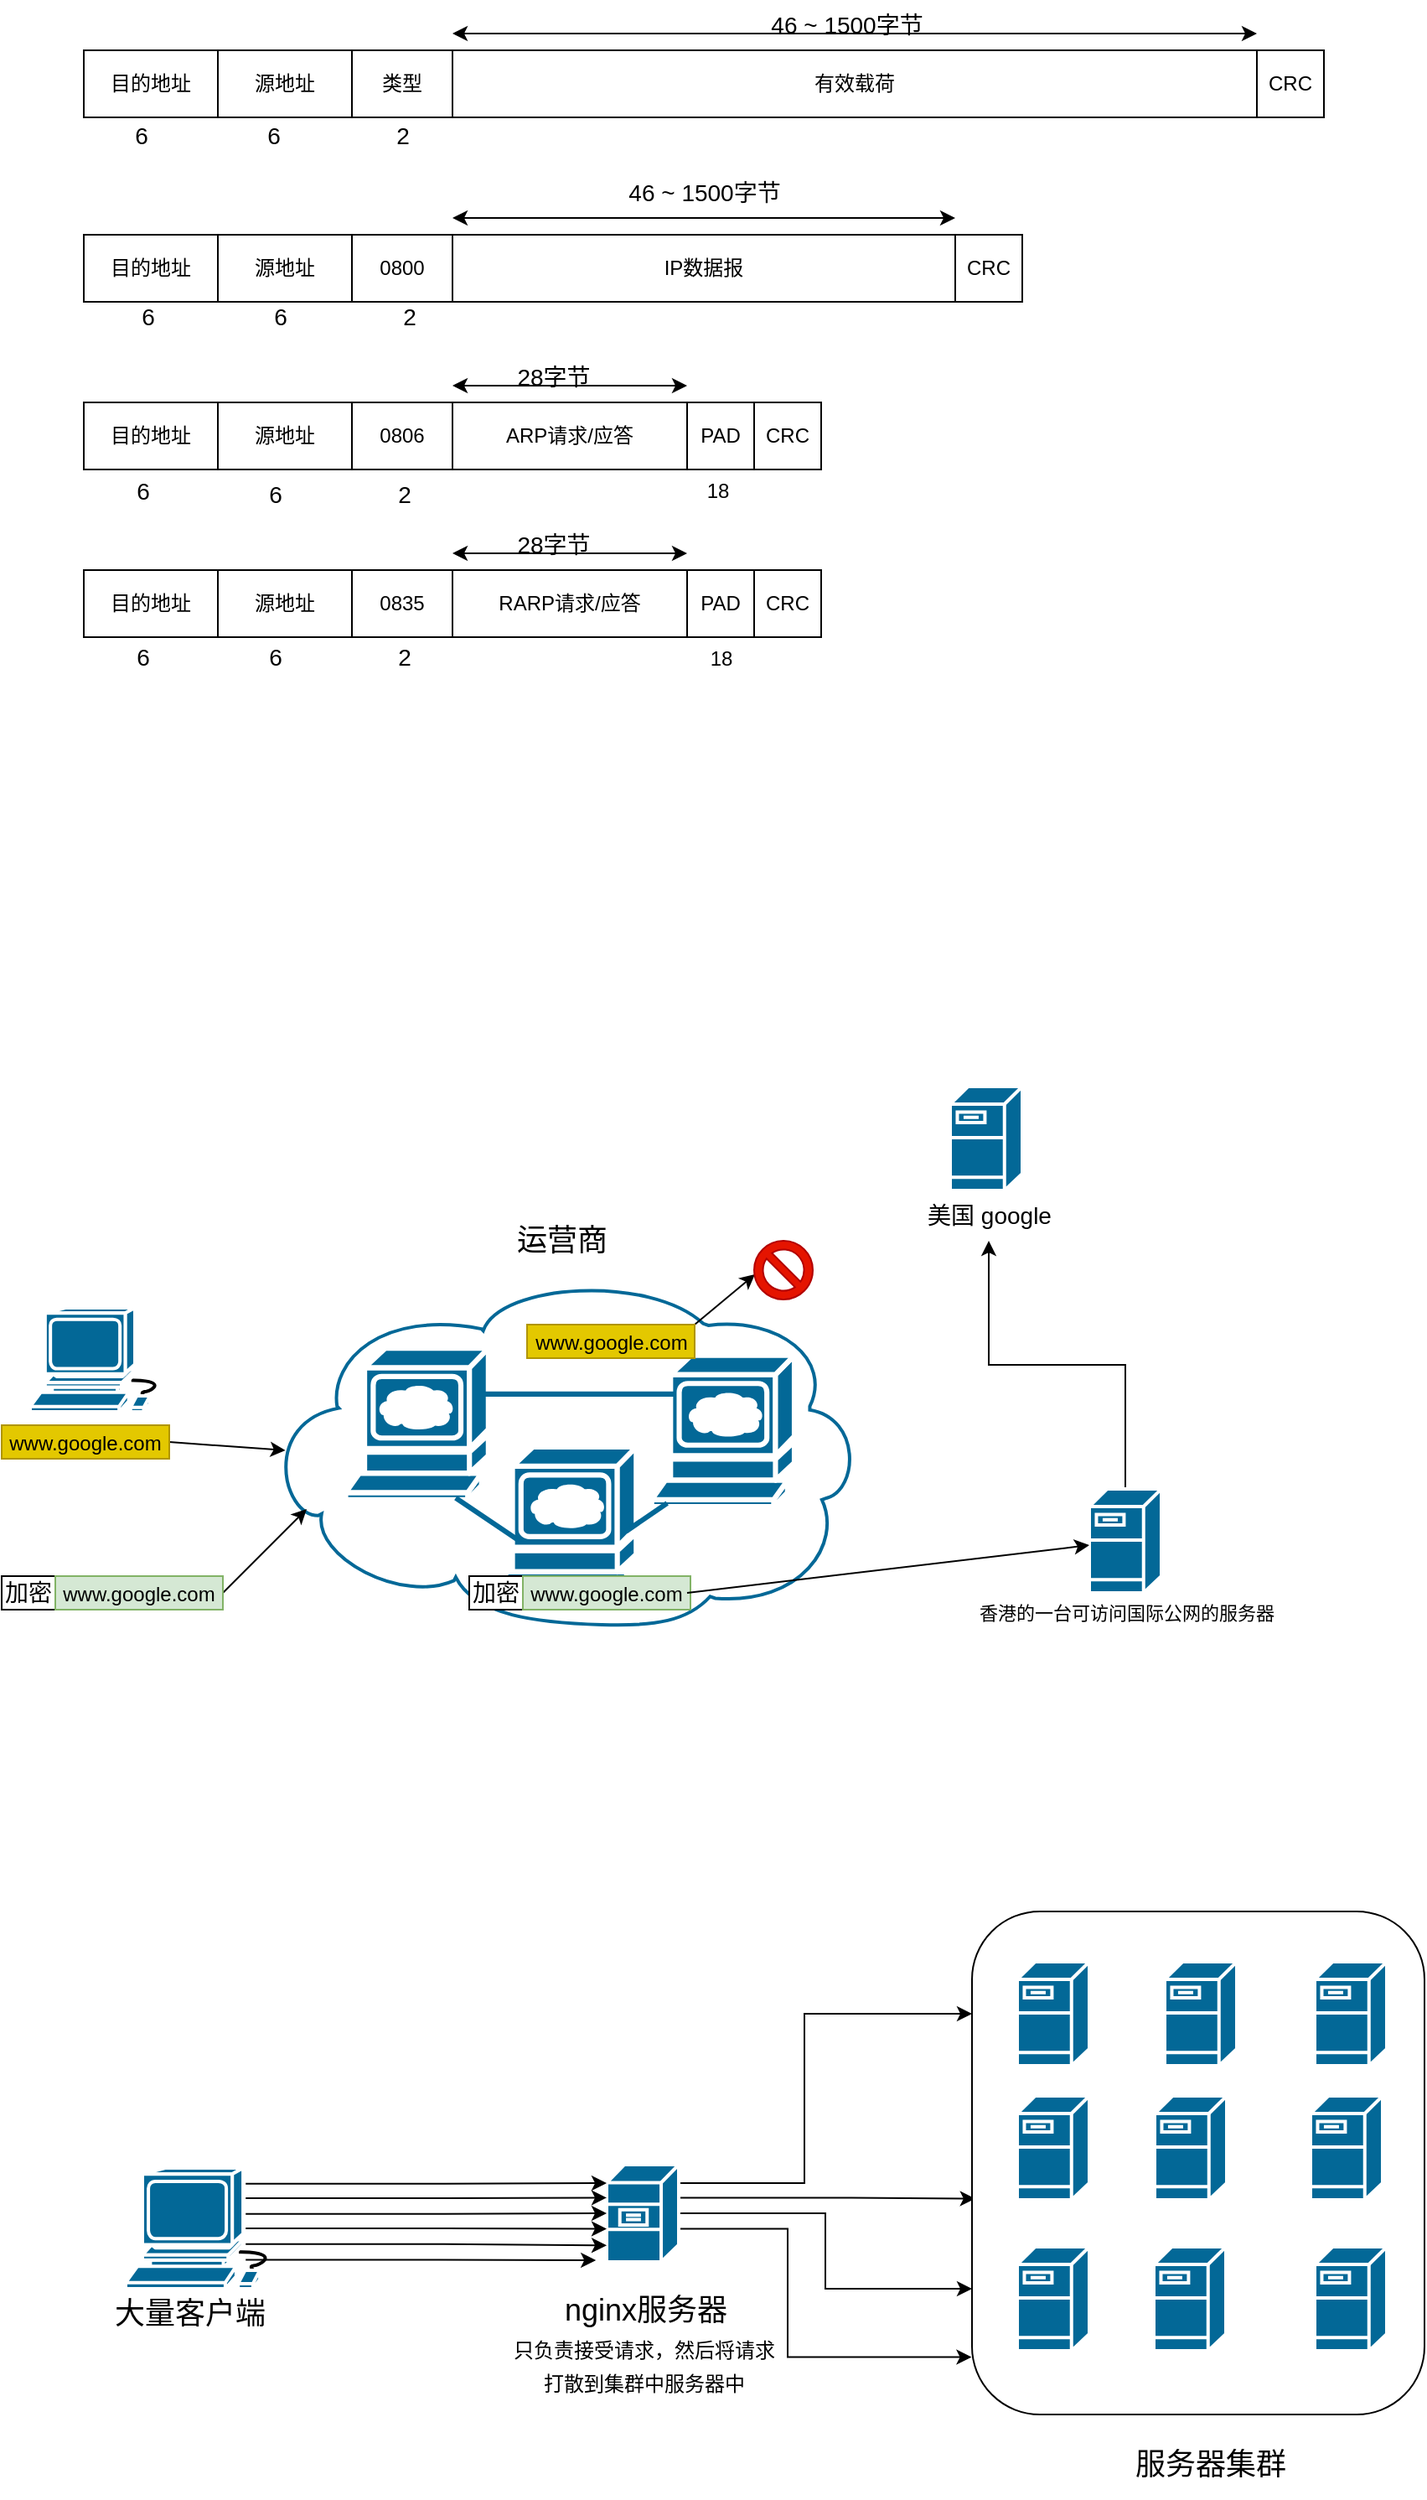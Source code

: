 <mxfile version="20.8.16" type="device"><diagram name="第 1 页" id="Z9o6aQY8eOLVkcMB6kiv"><mxGraphModel dx="1036" dy="614" grid="0" gridSize="10" guides="1" tooltips="1" connect="1" arrows="1" fold="1" page="1" pageScale="1" pageWidth="2339" pageHeight="3300" math="0" shadow="0"><root><mxCell id="0"/><mxCell id="1" parent="0"/><mxCell id="SCBMimTCrXio2eKj9Mgw-1" value="有效载荷" style="rounded=0;whiteSpace=wrap;html=1;" parent="1" vertex="1"><mxGeometry x="380" y="280" width="480" height="40" as="geometry"/></mxCell><mxCell id="SCBMimTCrXio2eKj9Mgw-2" value="类型" style="rounded=0;whiteSpace=wrap;html=1;" parent="1" vertex="1"><mxGeometry x="320" y="280" width="60" height="40" as="geometry"/></mxCell><mxCell id="SCBMimTCrXio2eKj9Mgw-3" value="源地址" style="rounded=0;whiteSpace=wrap;html=1;" parent="1" vertex="1"><mxGeometry x="240" y="280" width="80" height="40" as="geometry"/></mxCell><mxCell id="SCBMimTCrXio2eKj9Mgw-4" value="目的地址" style="rounded=0;whiteSpace=wrap;html=1;" parent="1" vertex="1"><mxGeometry x="160" y="280" width="80" height="40" as="geometry"/></mxCell><mxCell id="SCBMimTCrXio2eKj9Mgw-6" value="CRC" style="rounded=0;whiteSpace=wrap;html=1;" parent="1" vertex="1"><mxGeometry x="860" y="280" width="40" height="40" as="geometry"/></mxCell><mxCell id="SCBMimTCrXio2eKj9Mgw-8" value="IP数据报" style="rounded=0;whiteSpace=wrap;html=1;" parent="1" vertex="1"><mxGeometry x="380" y="390" width="300" height="40" as="geometry"/></mxCell><mxCell id="SCBMimTCrXio2eKj9Mgw-9" value="0800" style="rounded=0;whiteSpace=wrap;html=1;" parent="1" vertex="1"><mxGeometry x="320" y="390" width="60" height="40" as="geometry"/></mxCell><mxCell id="SCBMimTCrXio2eKj9Mgw-10" value="源地址" style="rounded=0;whiteSpace=wrap;html=1;" parent="1" vertex="1"><mxGeometry x="240" y="390" width="80" height="40" as="geometry"/></mxCell><mxCell id="SCBMimTCrXio2eKj9Mgw-11" value="目的地址" style="rounded=0;whiteSpace=wrap;html=1;" parent="1" vertex="1"><mxGeometry x="160" y="390" width="80" height="40" as="geometry"/></mxCell><mxCell id="SCBMimTCrXio2eKj9Mgw-12" value="CRC" style="rounded=0;whiteSpace=wrap;html=1;" parent="1" vertex="1"><mxGeometry x="680" y="390" width="40" height="40" as="geometry"/></mxCell><mxCell id="SCBMimTCrXio2eKj9Mgw-13" value="ARP请求/应答" style="rounded=0;whiteSpace=wrap;html=1;" parent="1" vertex="1"><mxGeometry x="380" y="490" width="140" height="40" as="geometry"/></mxCell><mxCell id="SCBMimTCrXio2eKj9Mgw-14" value="0806" style="rounded=0;whiteSpace=wrap;html=1;" parent="1" vertex="1"><mxGeometry x="320" y="490" width="60" height="40" as="geometry"/></mxCell><mxCell id="SCBMimTCrXio2eKj9Mgw-15" value="源地址" style="rounded=0;whiteSpace=wrap;html=1;" parent="1" vertex="1"><mxGeometry x="240" y="490" width="80" height="40" as="geometry"/></mxCell><mxCell id="SCBMimTCrXio2eKj9Mgw-16" value="目的地址" style="rounded=0;whiteSpace=wrap;html=1;" parent="1" vertex="1"><mxGeometry x="160" y="490" width="80" height="40" as="geometry"/></mxCell><mxCell id="SCBMimTCrXio2eKj9Mgw-17" value="PAD" style="rounded=0;whiteSpace=wrap;html=1;" parent="1" vertex="1"><mxGeometry x="520" y="490" width="40" height="40" as="geometry"/></mxCell><mxCell id="SCBMimTCrXio2eKj9Mgw-19" value="RARP请求/应答" style="rounded=0;whiteSpace=wrap;html=1;" parent="1" vertex="1"><mxGeometry x="380" y="590" width="140" height="40" as="geometry"/></mxCell><mxCell id="SCBMimTCrXio2eKj9Mgw-20" value="0835" style="rounded=0;whiteSpace=wrap;html=1;" parent="1" vertex="1"><mxGeometry x="320" y="590" width="60" height="40" as="geometry"/></mxCell><mxCell id="SCBMimTCrXio2eKj9Mgw-21" value="源地址" style="rounded=0;whiteSpace=wrap;html=1;" parent="1" vertex="1"><mxGeometry x="240" y="590" width="80" height="40" as="geometry"/></mxCell><mxCell id="SCBMimTCrXio2eKj9Mgw-22" value="目的地址" style="rounded=0;whiteSpace=wrap;html=1;" parent="1" vertex="1"><mxGeometry x="160" y="590" width="80" height="40" as="geometry"/></mxCell><mxCell id="SCBMimTCrXio2eKj9Mgw-23" value="PAD" style="rounded=0;whiteSpace=wrap;html=1;" parent="1" vertex="1"><mxGeometry x="520" y="590" width="40" height="40" as="geometry"/></mxCell><mxCell id="SCBMimTCrXio2eKj9Mgw-25" value="" style="endArrow=classic;startArrow=classic;html=1;rounded=0;" parent="1" edge="1"><mxGeometry width="50" height="50" relative="1" as="geometry"><mxPoint x="380" y="270" as="sourcePoint"/><mxPoint x="860" y="270" as="targetPoint"/></mxGeometry></mxCell><mxCell id="SCBMimTCrXio2eKj9Mgw-26" value="&lt;font style=&quot;font-size: 14px;&quot;&gt;46 ~ 1500字节&lt;/font&gt;" style="text;html=1;align=center;verticalAlign=middle;resizable=0;points=[];autosize=1;strokeColor=none;fillColor=none;" parent="1" vertex="1"><mxGeometry x="560" y="250" width="110" height="30" as="geometry"/></mxCell><mxCell id="SCBMimTCrXio2eKj9Mgw-28" value="" style="endArrow=classic;startArrow=classic;html=1;rounded=0;" parent="1" edge="1"><mxGeometry width="50" height="50" relative="1" as="geometry"><mxPoint x="380" y="380" as="sourcePoint"/><mxPoint x="680" y="380" as="targetPoint"/></mxGeometry></mxCell><mxCell id="SCBMimTCrXio2eKj9Mgw-29" value="&lt;font style=&quot;font-size: 14px;&quot;&gt;46 ~ 1500字节&lt;/font&gt;" style="text;html=1;align=center;verticalAlign=middle;resizable=0;points=[];autosize=1;strokeColor=none;fillColor=none;" parent="1" vertex="1"><mxGeometry x="475" y="350" width="110" height="30" as="geometry"/></mxCell><mxCell id="SCBMimTCrXio2eKj9Mgw-32" value="" style="endArrow=classic;startArrow=classic;html=1;rounded=0;" parent="1" edge="1"><mxGeometry width="50" height="50" relative="1" as="geometry"><mxPoint x="380" y="480" as="sourcePoint"/><mxPoint x="520" y="480" as="targetPoint"/></mxGeometry></mxCell><mxCell id="SCBMimTCrXio2eKj9Mgw-33" value="28字节" style="text;html=1;align=center;verticalAlign=middle;resizable=0;points=[];autosize=1;strokeColor=none;fillColor=none;fontSize=14;" parent="1" vertex="1"><mxGeometry x="405" y="460" width="70" height="30" as="geometry"/></mxCell><mxCell id="SCBMimTCrXio2eKj9Mgw-34" value="28字节" style="text;html=1;align=center;verticalAlign=middle;resizable=0;points=[];autosize=1;strokeColor=none;fillColor=none;fontSize=14;" parent="1" vertex="1"><mxGeometry x="405" y="560" width="70" height="30" as="geometry"/></mxCell><mxCell id="SCBMimTCrXio2eKj9Mgw-35" value="" style="endArrow=classic;startArrow=classic;html=1;rounded=0;" parent="1" edge="1"><mxGeometry width="50" height="50" relative="1" as="geometry"><mxPoint x="380" y="580" as="sourcePoint"/><mxPoint x="520" y="580" as="targetPoint"/></mxGeometry></mxCell><mxCell id="SCBMimTCrXio2eKj9Mgw-37" value="6" style="text;html=1;align=center;verticalAlign=middle;resizable=0;points=[];autosize=1;strokeColor=none;fillColor=none;fontSize=14;" parent="1" vertex="1"><mxGeometry x="181" y="316" width="26" height="29" as="geometry"/></mxCell><mxCell id="SCBMimTCrXio2eKj9Mgw-38" value="6" style="text;html=1;align=center;verticalAlign=middle;resizable=0;points=[];autosize=1;strokeColor=none;fillColor=none;fontSize=14;" parent="1" vertex="1"><mxGeometry x="260" y="316" width="26" height="29" as="geometry"/></mxCell><mxCell id="SCBMimTCrXio2eKj9Mgw-39" value="2" style="text;html=1;align=center;verticalAlign=middle;resizable=0;points=[];autosize=1;strokeColor=none;fillColor=none;fontSize=14;" parent="1" vertex="1"><mxGeometry x="337" y="316" width="26" height="29" as="geometry"/></mxCell><mxCell id="-EjaZ3KhyoKEthxYGbm1-1" value="18" style="text;html=1;align=center;verticalAlign=middle;resizable=0;points=[];autosize=1;strokeColor=none;fillColor=none;" parent="1" vertex="1"><mxGeometry x="522" y="530" width="31" height="26" as="geometry"/></mxCell><mxCell id="-EjaZ3KhyoKEthxYGbm1-2" value="18" style="text;html=1;align=center;verticalAlign=middle;resizable=0;points=[];autosize=1;strokeColor=none;fillColor=none;" parent="1" vertex="1"><mxGeometry x="524.5" y="630" width="31" height="26" as="geometry"/></mxCell><mxCell id="-EjaZ3KhyoKEthxYGbm1-3" value="6" style="text;html=1;align=center;verticalAlign=middle;resizable=0;points=[];autosize=1;strokeColor=none;fillColor=none;fontSize=14;" parent="1" vertex="1"><mxGeometry x="185" y="424" width="26" height="29" as="geometry"/></mxCell><mxCell id="-EjaZ3KhyoKEthxYGbm1-4" value="6" style="text;html=1;align=center;verticalAlign=middle;resizable=0;points=[];autosize=1;strokeColor=none;fillColor=none;fontSize=14;" parent="1" vertex="1"><mxGeometry x="264" y="424" width="26" height="29" as="geometry"/></mxCell><mxCell id="-EjaZ3KhyoKEthxYGbm1-5" value="2" style="text;html=1;align=center;verticalAlign=middle;resizable=0;points=[];autosize=1;strokeColor=none;fillColor=none;fontSize=14;" parent="1" vertex="1"><mxGeometry x="341" y="424" width="26" height="29" as="geometry"/></mxCell><mxCell id="-EjaZ3KhyoKEthxYGbm1-6" value="6" style="text;html=1;align=center;verticalAlign=middle;resizable=0;points=[];autosize=1;strokeColor=none;fillColor=none;fontSize=14;" parent="1" vertex="1"><mxGeometry x="182" y="528.5" width="26" height="29" as="geometry"/></mxCell><mxCell id="-EjaZ3KhyoKEthxYGbm1-7" value="6" style="text;html=1;align=center;verticalAlign=middle;resizable=0;points=[];autosize=1;strokeColor=none;fillColor=none;fontSize=14;" parent="1" vertex="1"><mxGeometry x="261" y="530" width="26" height="29" as="geometry"/></mxCell><mxCell id="-EjaZ3KhyoKEthxYGbm1-8" value="2" style="text;html=1;align=center;verticalAlign=middle;resizable=0;points=[];autosize=1;strokeColor=none;fillColor=none;fontSize=14;" parent="1" vertex="1"><mxGeometry x="338" y="530" width="26" height="29" as="geometry"/></mxCell><mxCell id="-EjaZ3KhyoKEthxYGbm1-9" value="6" style="text;html=1;align=center;verticalAlign=middle;resizable=0;points=[];autosize=1;strokeColor=none;fillColor=none;fontSize=14;" parent="1" vertex="1"><mxGeometry x="182" y="627" width="26" height="29" as="geometry"/></mxCell><mxCell id="-EjaZ3KhyoKEthxYGbm1-10" value="6" style="text;html=1;align=center;verticalAlign=middle;resizable=0;points=[];autosize=1;strokeColor=none;fillColor=none;fontSize=14;" parent="1" vertex="1"><mxGeometry x="261" y="627" width="26" height="29" as="geometry"/></mxCell><mxCell id="-EjaZ3KhyoKEthxYGbm1-11" value="2" style="text;html=1;align=center;verticalAlign=middle;resizable=0;points=[];autosize=1;strokeColor=none;fillColor=none;fontSize=14;" parent="1" vertex="1"><mxGeometry x="338" y="627" width="26" height="29" as="geometry"/></mxCell><mxCell id="-EjaZ3KhyoKEthxYGbm1-12" value="CRC" style="rounded=0;whiteSpace=wrap;html=1;" parent="1" vertex="1"><mxGeometry x="560" y="490" width="40" height="40" as="geometry"/></mxCell><mxCell id="-EjaZ3KhyoKEthxYGbm1-13" value="CRC" style="rounded=0;whiteSpace=wrap;html=1;" parent="1" vertex="1"><mxGeometry x="560" y="590" width="40" height="40" as="geometry"/></mxCell><mxCell id="uBMdAN6YYe4qXtPdTNmg-26" style="edgeStyle=orthogonalEdgeStyle;rounded=0;orthogonalLoop=1;jettySize=auto;html=1;exitX=0.5;exitY=0;exitDx=0;exitDy=0;exitPerimeter=0;fontSize=12;" edge="1" parent="1" source="uBMdAN6YYe4qXtPdTNmg-1" target="uBMdAN6YYe4qXtPdTNmg-11"><mxGeometry relative="1" as="geometry"/></mxCell><mxCell id="uBMdAN6YYe4qXtPdTNmg-1" value="" style="shape=mxgraph.cisco.servers.fileserver;sketch=0;html=1;pointerEvents=1;dashed=0;fillColor=#036897;strokeColor=#ffffff;strokeWidth=2;verticalLabelPosition=bottom;verticalAlign=top;align=center;outlineConnect=0;" vertex="1" parent="1"><mxGeometry x="760" y="1138" width="43" height="62" as="geometry"/></mxCell><mxCell id="uBMdAN6YYe4qXtPdTNmg-3" value="" style="shape=mxgraph.cisco.computers_and_peripherals.workstation;sketch=0;html=1;pointerEvents=1;dashed=0;fillColor=#036897;strokeColor=#ffffff;strokeWidth=2;verticalLabelPosition=bottom;verticalAlign=top;align=center;outlineConnect=0;" vertex="1" parent="1"><mxGeometry x="128" y="1030" width="83" height="62" as="geometry"/></mxCell><mxCell id="uBMdAN6YYe4qXtPdTNmg-4" value="" style="shape=mxgraph.cisco.storage.web_cluster;sketch=0;html=1;pointerEvents=1;dashed=0;fillColor=#036897;strokeColor=#ffffff;strokeWidth=2;verticalLabelPosition=bottom;verticalAlign=top;align=center;outlineConnect=0;" vertex="1" parent="1"><mxGeometry x="266" y="1010" width="358" height="210" as="geometry"/></mxCell><mxCell id="uBMdAN6YYe4qXtPdTNmg-5" value="&lt;font style=&quot;font-size: 18px;&quot;&gt;运营商&lt;/font&gt;" style="text;html=1;align=center;verticalAlign=middle;resizable=0;points=[];autosize=1;strokeColor=none;fillColor=none;" vertex="1" parent="1"><mxGeometry x="405" y="970" width="80" height="40" as="geometry"/></mxCell><mxCell id="uBMdAN6YYe4qXtPdTNmg-6" value="&lt;font style=&quot;font-size: 11px;&quot;&gt;香港的一台可访问国际公网的服务器&lt;/font&gt;" style="text;html=1;align=center;verticalAlign=middle;resizable=0;points=[];autosize=1;strokeColor=none;fillColor=none;fontSize=18;" vertex="1" parent="1"><mxGeometry x="681.5" y="1190" width="200" height="40" as="geometry"/></mxCell><mxCell id="uBMdAN6YYe4qXtPdTNmg-8" value="" style="endArrow=classic;html=1;rounded=0;fontSize=11;" edge="1" parent="1"><mxGeometry width="50" height="50" relative="1" as="geometry"><mxPoint x="243" y="1200" as="sourcePoint"/><mxPoint x="293" y="1150" as="targetPoint"/></mxGeometry></mxCell><mxCell id="uBMdAN6YYe4qXtPdTNmg-9" value="" style="endArrow=classic;html=1;rounded=0;fontSize=11;entryX=0.04;entryY=0.5;entryDx=0;entryDy=0;entryPerimeter=0;" edge="1" parent="1" target="uBMdAN6YYe4qXtPdTNmg-4"><mxGeometry width="50" height="50" relative="1" as="geometry"><mxPoint x="211" y="1110" as="sourcePoint"/><mxPoint x="261" y="1060" as="targetPoint"/><Array as="points"/></mxGeometry></mxCell><mxCell id="uBMdAN6YYe4qXtPdTNmg-10" value="" style="shape=mxgraph.cisco.servers.fileserver;sketch=0;html=1;pointerEvents=1;dashed=0;fillColor=#036897;strokeColor=#ffffff;strokeWidth=2;verticalLabelPosition=bottom;verticalAlign=top;align=center;outlineConnect=0;" vertex="1" parent="1"><mxGeometry x="677" y="898" width="43" height="62" as="geometry"/></mxCell><mxCell id="uBMdAN6YYe4qXtPdTNmg-11" value="&lt;font style=&quot;font-size: 14px;&quot;&gt;美国 google&lt;/font&gt;" style="text;html=1;align=center;verticalAlign=middle;resizable=0;points=[];autosize=1;strokeColor=none;fillColor=none;fontSize=11;" vertex="1" parent="1"><mxGeometry x="650" y="960" width="100" height="30" as="geometry"/></mxCell><mxCell id="uBMdAN6YYe4qXtPdTNmg-13" value="&lt;font style=&quot;font-size: 12px;&quot;&gt;www.google.com&lt;/font&gt;" style="rounded=0;whiteSpace=wrap;html=1;fontSize=14;fillColor=#e3c800;strokeColor=#B09500;fontColor=#000000;" vertex="1" parent="1"><mxGeometry x="111" y="1100" width="100" height="20" as="geometry"/></mxCell><mxCell id="uBMdAN6YYe4qXtPdTNmg-14" value="加密" style="rounded=0;whiteSpace=wrap;html=1;fontSize=14;" vertex="1" parent="1"><mxGeometry x="111" y="1190" width="32" height="20" as="geometry"/></mxCell><mxCell id="uBMdAN6YYe4qXtPdTNmg-15" value="" style="endArrow=classic;html=1;rounded=0;fontSize=11;" edge="1" parent="1"><mxGeometry width="50" height="50" relative="1" as="geometry"><mxPoint x="524.5" y="1040" as="sourcePoint"/><mxPoint x="560.5" y="1010" as="targetPoint"/></mxGeometry></mxCell><mxCell id="uBMdAN6YYe4qXtPdTNmg-17" value="&lt;font style=&quot;font-size: 12px;&quot;&gt;www.google.com&lt;/font&gt;" style="rounded=0;whiteSpace=wrap;html=1;fontSize=14;fillColor=#e3c800;strokeColor=#B09500;fontColor=#000000;" vertex="1" parent="1"><mxGeometry x="424.5" y="1040" width="100" height="20" as="geometry"/></mxCell><mxCell id="uBMdAN6YYe4qXtPdTNmg-21" value="" style="verticalLabelPosition=bottom;verticalAlign=top;html=1;shape=mxgraph.basic.no_symbol;fontSize=12;fillColor=#e51400;fontColor=#ffffff;strokeColor=#B20000;" vertex="1" parent="1"><mxGeometry x="560" y="990" width="35" height="35" as="geometry"/></mxCell><mxCell id="uBMdAN6YYe4qXtPdTNmg-22" value="&lt;font style=&quot;font-size: 12px;&quot;&gt;www.google.com&lt;/font&gt;" style="rounded=0;whiteSpace=wrap;html=1;fontSize=14;fillColor=#d5e8d4;strokeColor=#82b366;" vertex="1" parent="1"><mxGeometry x="143" y="1190" width="100" height="20" as="geometry"/></mxCell><mxCell id="uBMdAN6YYe4qXtPdTNmg-23" value="加密" style="rounded=0;whiteSpace=wrap;html=1;fontSize=14;" vertex="1" parent="1"><mxGeometry x="390" y="1190" width="32" height="20" as="geometry"/></mxCell><mxCell id="uBMdAN6YYe4qXtPdTNmg-24" value="&lt;font style=&quot;font-size: 12px;&quot;&gt;www.google.com&lt;/font&gt;" style="rounded=0;whiteSpace=wrap;html=1;fontSize=14;fillColor=#d5e8d4;strokeColor=#82b366;" vertex="1" parent="1"><mxGeometry x="422" y="1190" width="100" height="20" as="geometry"/></mxCell><mxCell id="uBMdAN6YYe4qXtPdTNmg-25" value="" style="endArrow=classic;html=1;rounded=0;fontSize=11;" edge="1" parent="1" target="uBMdAN6YYe4qXtPdTNmg-1"><mxGeometry width="50" height="50" relative="1" as="geometry"><mxPoint x="520" y="1200" as="sourcePoint"/><mxPoint x="570" y="1150" as="targetPoint"/></mxGeometry></mxCell><mxCell id="uBMdAN6YYe4qXtPdTNmg-39" value="&lt;font style=&quot;font-size: 18px;&quot;&gt;服务器集群&lt;/font&gt;" style="text;html=1;align=center;verticalAlign=middle;resizable=0;points=[];autosize=1;strokeColor=none;fillColor=none;fontSize=12;" vertex="1" parent="1"><mxGeometry x="777" y="1700" width="110" height="40" as="geometry"/></mxCell><mxCell id="uBMdAN6YYe4qXtPdTNmg-53" style="edgeStyle=orthogonalEdgeStyle;rounded=0;orthogonalLoop=1;jettySize=auto;html=1;exitX=1;exitY=0.19;exitDx=0;exitDy=0;exitPerimeter=0;fontSize=18;" edge="1" parent="1" source="uBMdAN6YYe4qXtPdTNmg-40"><mxGeometry relative="1" as="geometry"><mxPoint x="690" y="1451" as="targetPoint"/><Array as="points"><mxPoint x="590" y="1552"/><mxPoint x="590" y="1451"/></Array></mxGeometry></mxCell><mxCell id="uBMdAN6YYe4qXtPdTNmg-70" style="edgeStyle=orthogonalEdgeStyle;rounded=0;orthogonalLoop=1;jettySize=auto;html=1;exitX=1;exitY=0.34;exitDx=0;exitDy=0;exitPerimeter=0;entryX=0.007;entryY=0.571;entryDx=0;entryDy=0;entryPerimeter=0;fontSize=18;" edge="1" parent="1" source="uBMdAN6YYe4qXtPdTNmg-40" target="uBMdAN6YYe4qXtPdTNmg-60"><mxGeometry relative="1" as="geometry"/></mxCell><mxCell id="uBMdAN6YYe4qXtPdTNmg-71" style="edgeStyle=orthogonalEdgeStyle;rounded=0;orthogonalLoop=1;jettySize=auto;html=1;exitX=1;exitY=0.5;exitDx=0;exitDy=0;exitPerimeter=0;entryX=0;entryY=0.75;entryDx=0;entryDy=0;fontSize=18;" edge="1" parent="1" source="uBMdAN6YYe4qXtPdTNmg-40" target="uBMdAN6YYe4qXtPdTNmg-60"><mxGeometry relative="1" as="geometry"/></mxCell><mxCell id="uBMdAN6YYe4qXtPdTNmg-72" style="edgeStyle=orthogonalEdgeStyle;rounded=0;orthogonalLoop=1;jettySize=auto;html=1;exitX=1;exitY=0.66;exitDx=0;exitDy=0;exitPerimeter=0;entryX=-0.001;entryY=0.886;entryDx=0;entryDy=0;entryPerimeter=0;fontSize=18;" edge="1" parent="1" source="uBMdAN6YYe4qXtPdTNmg-40" target="uBMdAN6YYe4qXtPdTNmg-60"><mxGeometry relative="1" as="geometry"><Array as="points"><mxPoint x="580" y="1579"/><mxPoint x="580" y="1656"/></Array></mxGeometry></mxCell><mxCell id="uBMdAN6YYe4qXtPdTNmg-40" value="" style="shape=mxgraph.cisco.servers.file_server;sketch=0;html=1;pointerEvents=1;dashed=0;fillColor=#036897;strokeColor=#ffffff;strokeWidth=2;verticalLabelPosition=bottom;verticalAlign=top;align=center;outlineConnect=0;fontSize=18;points=[[0,0.19,0,0,0],[0,0.34,0,0,0],[0,0.5,0,0,0],[0,0.66,0,0,0],[0,0.83,0,0,0],[0,1,0,0,0],[0.14,0.09,0,0,0],[0.51,0,0,0,0],[0.51,1,0,0,0],[0.88,0.9,0,0,0],[1,0,0,0,0],[1,0.19,0,0,0],[1,0.34,0,0,0],[1,0.5,0,0,0],[1,0.66,0,0,0],[1,0.83,0,0,0]];" vertex="1" parent="1"><mxGeometry x="472" y="1541" width="43" height="58" as="geometry"/></mxCell><mxCell id="uBMdAN6YYe4qXtPdTNmg-41" value="nginx服务器" style="text;html=1;align=center;verticalAlign=middle;resizable=0;points=[];autosize=1;strokeColor=none;fillColor=none;fontSize=18;" vertex="1" parent="1"><mxGeometry x="435" y="1608" width="120" height="40" as="geometry"/></mxCell><mxCell id="uBMdAN6YYe4qXtPdTNmg-42" value="&lt;p style=&quot;line-height: 100%;&quot;&gt;&lt;font style=&quot;font-size: 12px;&quot;&gt;只负责接受请求，然后将请求&lt;br&gt;打散到集群中服务器中&lt;/font&gt;&lt;/p&gt;" style="text;html=1;align=center;verticalAlign=middle;resizable=0;points=[];autosize=1;strokeColor=none;fillColor=none;fontSize=18;" vertex="1" parent="1"><mxGeometry x="403.5" y="1615" width="180" height="90" as="geometry"/></mxCell><mxCell id="uBMdAN6YYe4qXtPdTNmg-47" style="edgeStyle=orthogonalEdgeStyle;rounded=0;orthogonalLoop=1;jettySize=auto;html=1;exitX=0.77;exitY=0.13;exitDx=0;exitDy=0;exitPerimeter=0;entryX=0;entryY=0.19;entryDx=0;entryDy=0;entryPerimeter=0;fontSize=18;" edge="1" parent="1" source="uBMdAN6YYe4qXtPdTNmg-43" target="uBMdAN6YYe4qXtPdTNmg-40"><mxGeometry relative="1" as="geometry"/></mxCell><mxCell id="uBMdAN6YYe4qXtPdTNmg-48" style="edgeStyle=orthogonalEdgeStyle;rounded=0;orthogonalLoop=1;jettySize=auto;html=1;exitX=0.77;exitY=0.25;exitDx=0;exitDy=0;exitPerimeter=0;fontSize=18;entryX=0;entryY=0.34;entryDx=0;entryDy=0;entryPerimeter=0;" edge="1" parent="1" source="uBMdAN6YYe4qXtPdTNmg-43" target="uBMdAN6YYe4qXtPdTNmg-40"><mxGeometry relative="1" as="geometry"><mxPoint x="450" y="1561" as="targetPoint"/></mxGeometry></mxCell><mxCell id="uBMdAN6YYe4qXtPdTNmg-49" style="edgeStyle=orthogonalEdgeStyle;rounded=0;orthogonalLoop=1;jettySize=auto;html=1;exitX=0.77;exitY=0.38;exitDx=0;exitDy=0;exitPerimeter=0;entryX=0;entryY=0.5;entryDx=0;entryDy=0;entryPerimeter=0;fontSize=18;" edge="1" parent="1" source="uBMdAN6YYe4qXtPdTNmg-43" target="uBMdAN6YYe4qXtPdTNmg-40"><mxGeometry relative="1" as="geometry"/></mxCell><mxCell id="uBMdAN6YYe4qXtPdTNmg-50" style="edgeStyle=orthogonalEdgeStyle;rounded=0;orthogonalLoop=1;jettySize=auto;html=1;exitX=0.77;exitY=0.5;exitDx=0;exitDy=0;exitPerimeter=0;entryX=0;entryY=0.66;entryDx=0;entryDy=0;entryPerimeter=0;fontSize=18;" edge="1" parent="1" source="uBMdAN6YYe4qXtPdTNmg-43" target="uBMdAN6YYe4qXtPdTNmg-40"><mxGeometry relative="1" as="geometry"/></mxCell><mxCell id="uBMdAN6YYe4qXtPdTNmg-51" style="edgeStyle=orthogonalEdgeStyle;rounded=0;orthogonalLoop=1;jettySize=auto;html=1;exitX=0.77;exitY=0.63;exitDx=0;exitDy=0;exitPerimeter=0;entryX=0;entryY=0.83;entryDx=0;entryDy=0;entryPerimeter=0;fontSize=18;" edge="1" parent="1" source="uBMdAN6YYe4qXtPdTNmg-43" target="uBMdAN6YYe4qXtPdTNmg-40"><mxGeometry relative="1" as="geometry"/></mxCell><mxCell id="uBMdAN6YYe4qXtPdTNmg-52" style="edgeStyle=orthogonalEdgeStyle;rounded=0;orthogonalLoop=1;jettySize=auto;html=1;exitX=0.77;exitY=0.76;exitDx=0;exitDy=0;exitPerimeter=0;fontSize=18;" edge="1" parent="1" source="uBMdAN6YYe4qXtPdTNmg-43"><mxGeometry relative="1" as="geometry"><mxPoint x="465.6" y="1598" as="targetPoint"/></mxGeometry></mxCell><mxCell id="uBMdAN6YYe4qXtPdTNmg-43" value="" style="shape=mxgraph.cisco.computers_and_peripherals.workstation;sketch=0;html=1;pointerEvents=1;dashed=0;fillColor=#036897;strokeColor=#ffffff;strokeWidth=2;verticalLabelPosition=bottom;verticalAlign=top;align=center;outlineConnect=0;fontSize=12;points=[[0,1,0,0,0],[0.11,0.5,0,0,0],[0.19,0.01,0,0,0],[0.51,0,0,0,0],[0.51,1,0,0,0],[0.75,0,0,0,0],[0.77,0.13,0,0,0],[0.77,0.25,0,0,0],[0.77,0.38,0,0,0],[0.77,0.5,0,0,0],[0.77,0.63,0,0,0],[0.77,0.76,0,0,0],[0.77,0.89,0,0,0],[0.82,1,0,0,0],[1,0.5,0,0,0]];" vertex="1" parent="1"><mxGeometry x="185" y="1543" width="93" height="72" as="geometry"/></mxCell><mxCell id="uBMdAN6YYe4qXtPdTNmg-44" value="&lt;font style=&quot;font-size: 18px;&quot;&gt;大量客户端&lt;/font&gt;" style="text;html=1;align=center;verticalAlign=middle;resizable=0;points=[];autosize=1;strokeColor=none;fillColor=none;fontSize=12;" vertex="1" parent="1"><mxGeometry x="168" y="1610" width="110" height="40" as="geometry"/></mxCell><mxCell id="uBMdAN6YYe4qXtPdTNmg-60" value="" style="rounded=1;whiteSpace=wrap;html=1;fontSize=18;" vertex="1" parent="1"><mxGeometry x="690" y="1390" width="270" height="300" as="geometry"/></mxCell><mxCell id="uBMdAN6YYe4qXtPdTNmg-61" value="" style="shape=mxgraph.cisco.servers.fileserver;sketch=0;html=1;pointerEvents=1;dashed=0;fillColor=#036897;strokeColor=#ffffff;strokeWidth=2;verticalLabelPosition=bottom;verticalAlign=top;align=center;outlineConnect=0;fontSize=18;" vertex="1" parent="1"><mxGeometry x="717" y="1420" width="43" height="62" as="geometry"/></mxCell><mxCell id="uBMdAN6YYe4qXtPdTNmg-62" value="" style="shape=mxgraph.cisco.servers.fileserver;sketch=0;html=1;pointerEvents=1;dashed=0;fillColor=#036897;strokeColor=#ffffff;strokeWidth=2;verticalLabelPosition=bottom;verticalAlign=top;align=center;outlineConnect=0;fontSize=18;" vertex="1" parent="1"><mxGeometry x="717" y="1500" width="43" height="62" as="geometry"/></mxCell><mxCell id="uBMdAN6YYe4qXtPdTNmg-63" value="" style="shape=mxgraph.cisco.servers.fileserver;sketch=0;html=1;pointerEvents=1;dashed=0;fillColor=#036897;strokeColor=#ffffff;strokeWidth=2;verticalLabelPosition=bottom;verticalAlign=top;align=center;outlineConnect=0;fontSize=18;" vertex="1" parent="1"><mxGeometry x="717" y="1590" width="43" height="62" as="geometry"/></mxCell><mxCell id="uBMdAN6YYe4qXtPdTNmg-64" value="" style="shape=mxgraph.cisco.servers.fileserver;sketch=0;html=1;pointerEvents=1;dashed=0;fillColor=#036897;strokeColor=#ffffff;strokeWidth=2;verticalLabelPosition=bottom;verticalAlign=top;align=center;outlineConnect=0;fontSize=18;" vertex="1" parent="1"><mxGeometry x="805" y="1420" width="43" height="62" as="geometry"/></mxCell><mxCell id="uBMdAN6YYe4qXtPdTNmg-65" value="" style="shape=mxgraph.cisco.servers.fileserver;sketch=0;html=1;pointerEvents=1;dashed=0;fillColor=#036897;strokeColor=#ffffff;strokeWidth=2;verticalLabelPosition=bottom;verticalAlign=top;align=center;outlineConnect=0;fontSize=18;" vertex="1" parent="1"><mxGeometry x="894.5" y="1420" width="43" height="62" as="geometry"/></mxCell><mxCell id="uBMdAN6YYe4qXtPdTNmg-66" value="" style="shape=mxgraph.cisco.servers.fileserver;sketch=0;html=1;pointerEvents=1;dashed=0;fillColor=#036897;strokeColor=#ffffff;strokeWidth=2;verticalLabelPosition=bottom;verticalAlign=top;align=center;outlineConnect=0;fontSize=18;" vertex="1" parent="1"><mxGeometry x="799" y="1500" width="43" height="62" as="geometry"/></mxCell><mxCell id="uBMdAN6YYe4qXtPdTNmg-67" value="" style="shape=mxgraph.cisco.servers.fileserver;sketch=0;html=1;pointerEvents=1;dashed=0;fillColor=#036897;strokeColor=#ffffff;strokeWidth=2;verticalLabelPosition=bottom;verticalAlign=top;align=center;outlineConnect=0;fontSize=18;" vertex="1" parent="1"><mxGeometry x="892" y="1500" width="43" height="62" as="geometry"/></mxCell><mxCell id="uBMdAN6YYe4qXtPdTNmg-68" value="" style="shape=mxgraph.cisco.servers.fileserver;sketch=0;html=1;pointerEvents=1;dashed=0;fillColor=#036897;strokeColor=#ffffff;strokeWidth=2;verticalLabelPosition=bottom;verticalAlign=top;align=center;outlineConnect=0;fontSize=18;" vertex="1" parent="1"><mxGeometry x="798.5" y="1590" width="43" height="62" as="geometry"/></mxCell><mxCell id="uBMdAN6YYe4qXtPdTNmg-69" value="" style="shape=mxgraph.cisco.servers.fileserver;sketch=0;html=1;pointerEvents=1;dashed=0;fillColor=#036897;strokeColor=#ffffff;strokeWidth=2;verticalLabelPosition=bottom;verticalAlign=top;align=center;outlineConnect=0;fontSize=18;" vertex="1" parent="1"><mxGeometry x="894.5" y="1590" width="43" height="62" as="geometry"/></mxCell></root></mxGraphModel></diagram></mxfile>